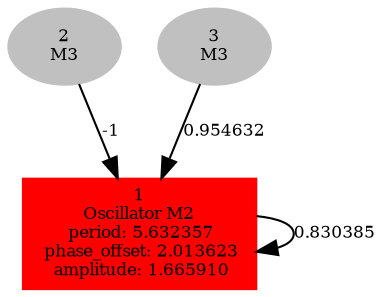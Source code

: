  digraph g{ forcelabels=true;
1 [label=<1<BR />Oscillator M2<BR /> period: 5.632357<BR /> phase_offset: 2.013623<BR /> amplitude: 1.665910>, shape=box,color=red,style=filled,fontsize=8];2[label=<2<BR/>M3>,color="grey",style=filled,fontsize=8];
3[label=<3<BR/>M3>,color="grey",style=filled,fontsize=8];
1 -> 1[label="0.830385 ",fontsize="8"];
2 -> 1[label="-1 ",fontsize="8"];
3 -> 1[label="0.954632 ",fontsize="8"];
 }
